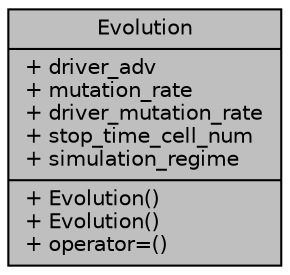 digraph "Evolution"
{
  edge [fontname="Helvetica",fontsize="10",labelfontname="Helvetica",labelfontsize="10"];
  node [fontname="Helvetica",fontsize="10",shape=record];
  Node1 [label="{Evolution\n|+ driver_adv\l+ mutation_rate\l+ driver_mutation_rate\l+ stop_time_cell_num\l+ simulation_regime\l|+ Evolution()\l+ Evolution()\l+ operator=()\l}",height=0.2,width=0.4,color="black", fillcolor="grey75", style="filled", fontcolor="black"];
}
